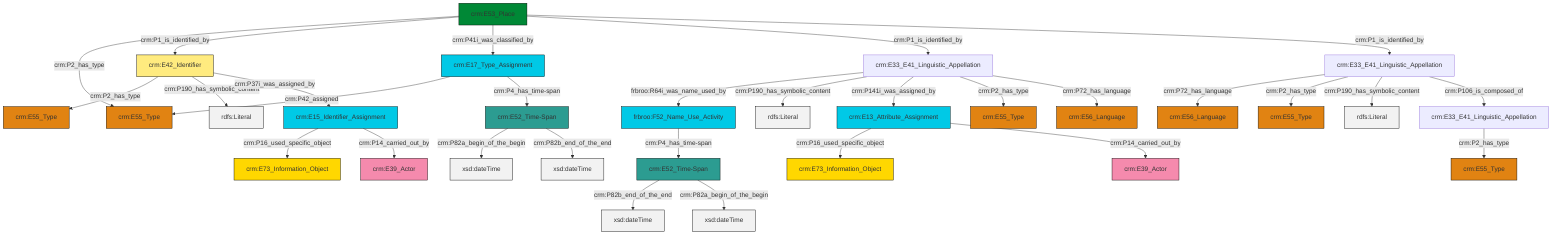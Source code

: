 graph TD
classDef Literal fill:#f2f2f2,stroke:#000000;
classDef CRM_Entity fill:#FFFFFF,stroke:#000000;
classDef Temporal_Entity fill:#00C9E6, stroke:#000000;
classDef Type fill:#E18312, stroke:#000000;
classDef Time-Span fill:#2C9C91, stroke:#000000;
classDef Appellation fill:#FFEB7F, stroke:#000000;
classDef Place fill:#008836, stroke:#000000;
classDef Persistent_Item fill:#B266B2, stroke:#000000;
classDef Conceptual_Object fill:#FFD700, stroke:#000000;
classDef Physical_Thing fill:#D2B48C, stroke:#000000;
classDef Actor fill:#f58aad, stroke:#000000;
classDef PC_Classes fill:#4ce600, stroke:#000000;
classDef Multi fill:#cccccc,stroke:#000000;

0["crm:E52_Time-Span"]:::Time-Span -->|crm:P82b_end_of_the_end| 1[xsd:dateTime]:::Literal
2["crm:E53_Place"]:::Place -->|crm:P2_has_type| 3["crm:E55_Type"]:::Type
4["crm:E33_E41_Linguistic_Appellation"]:::Default -->|crm:P2_has_type| 5["crm:E55_Type"]:::Type
6["crm:E52_Time-Span"]:::Time-Span -->|crm:P82a_begin_of_the_begin| 10[xsd:dateTime]:::Literal
11["crm:E33_E41_Linguistic_Appellation"]:::Default -->|frbroo:R64i_was_name_used_by| 12["frbroo:F52_Name_Use_Activity"]:::Temporal_Entity
2["crm:E53_Place"]:::Place -->|crm:P1_is_identified_by| 13["crm:E42_Identifier"]:::Appellation
14["crm:E17_Type_Assignment"]:::Temporal_Entity -->|crm:P42_assigned| 3["crm:E55_Type"]:::Type
11["crm:E33_E41_Linguistic_Appellation"]:::Default -->|crm:P190_has_symbolic_content| 17[rdfs:Literal]:::Literal
2["crm:E53_Place"]:::Place -->|crm:P41i_was_classified_by| 14["crm:E17_Type_Assignment"]:::Temporal_Entity
6["crm:E52_Time-Span"]:::Time-Span -->|crm:P82b_end_of_the_end| 18[xsd:dateTime]:::Literal
11["crm:E33_E41_Linguistic_Appellation"]:::Default -->|crm:P141i_was_assigned_by| 21["crm:E13_Attribute_Assignment"]:::Temporal_Entity
12["frbroo:F52_Name_Use_Activity"]:::Temporal_Entity -->|crm:P4_has_time-span| 0["crm:E52_Time-Span"]:::Time-Span
21["crm:E13_Attribute_Assignment"]:::Temporal_Entity -->|crm:P16_used_specific_object| 27["crm:E73_Information_Object"]:::Conceptual_Object
22["crm:E33_E41_Linguistic_Appellation"]:::Default -->|crm:P72_has_language| 28["crm:E56_Language"]:::Type
13["crm:E42_Identifier"]:::Appellation -->|crm:P2_has_type| 32["crm:E55_Type"]:::Type
22["crm:E33_E41_Linguistic_Appellation"]:::Default -->|crm:P2_has_type| 24["crm:E55_Type"]:::Type
2["crm:E53_Place"]:::Place -->|crm:P1_is_identified_by| 11["crm:E33_E41_Linguistic_Appellation"]:::Default
2["crm:E53_Place"]:::Place -->|crm:P1_is_identified_by| 22["crm:E33_E41_Linguistic_Appellation"]:::Default
11["crm:E33_E41_Linguistic_Appellation"]:::Default -->|crm:P2_has_type| 34["crm:E55_Type"]:::Type
22["crm:E33_E41_Linguistic_Appellation"]:::Default -->|crm:P190_has_symbolic_content| 35[rdfs:Literal]:::Literal
13["crm:E42_Identifier"]:::Appellation -->|crm:P190_has_symbolic_content| 42[rdfs:Literal]:::Literal
0["crm:E52_Time-Span"]:::Time-Span -->|crm:P82a_begin_of_the_begin| 45[xsd:dateTime]:::Literal
11["crm:E33_E41_Linguistic_Appellation"]:::Default -->|crm:P72_has_language| 19["crm:E56_Language"]:::Type
13["crm:E42_Identifier"]:::Appellation -->|crm:P37i_was_assigned_by| 39["crm:E15_Identifier_Assignment"]:::Temporal_Entity
39["crm:E15_Identifier_Assignment"]:::Temporal_Entity -->|crm:P16_used_specific_object| 47["crm:E73_Information_Object"]:::Conceptual_Object
21["crm:E13_Attribute_Assignment"]:::Temporal_Entity -->|crm:P14_carried_out_by| 30["crm:E39_Actor"]:::Actor
39["crm:E15_Identifier_Assignment"]:::Temporal_Entity -->|crm:P14_carried_out_by| 8["crm:E39_Actor"]:::Actor
22["crm:E33_E41_Linguistic_Appellation"]:::Default -->|crm:P106_is_composed_of| 4["crm:E33_E41_Linguistic_Appellation"]:::Default
14["crm:E17_Type_Assignment"]:::Temporal_Entity -->|crm:P4_has_time-span| 6["crm:E52_Time-Span"]:::Time-Span
